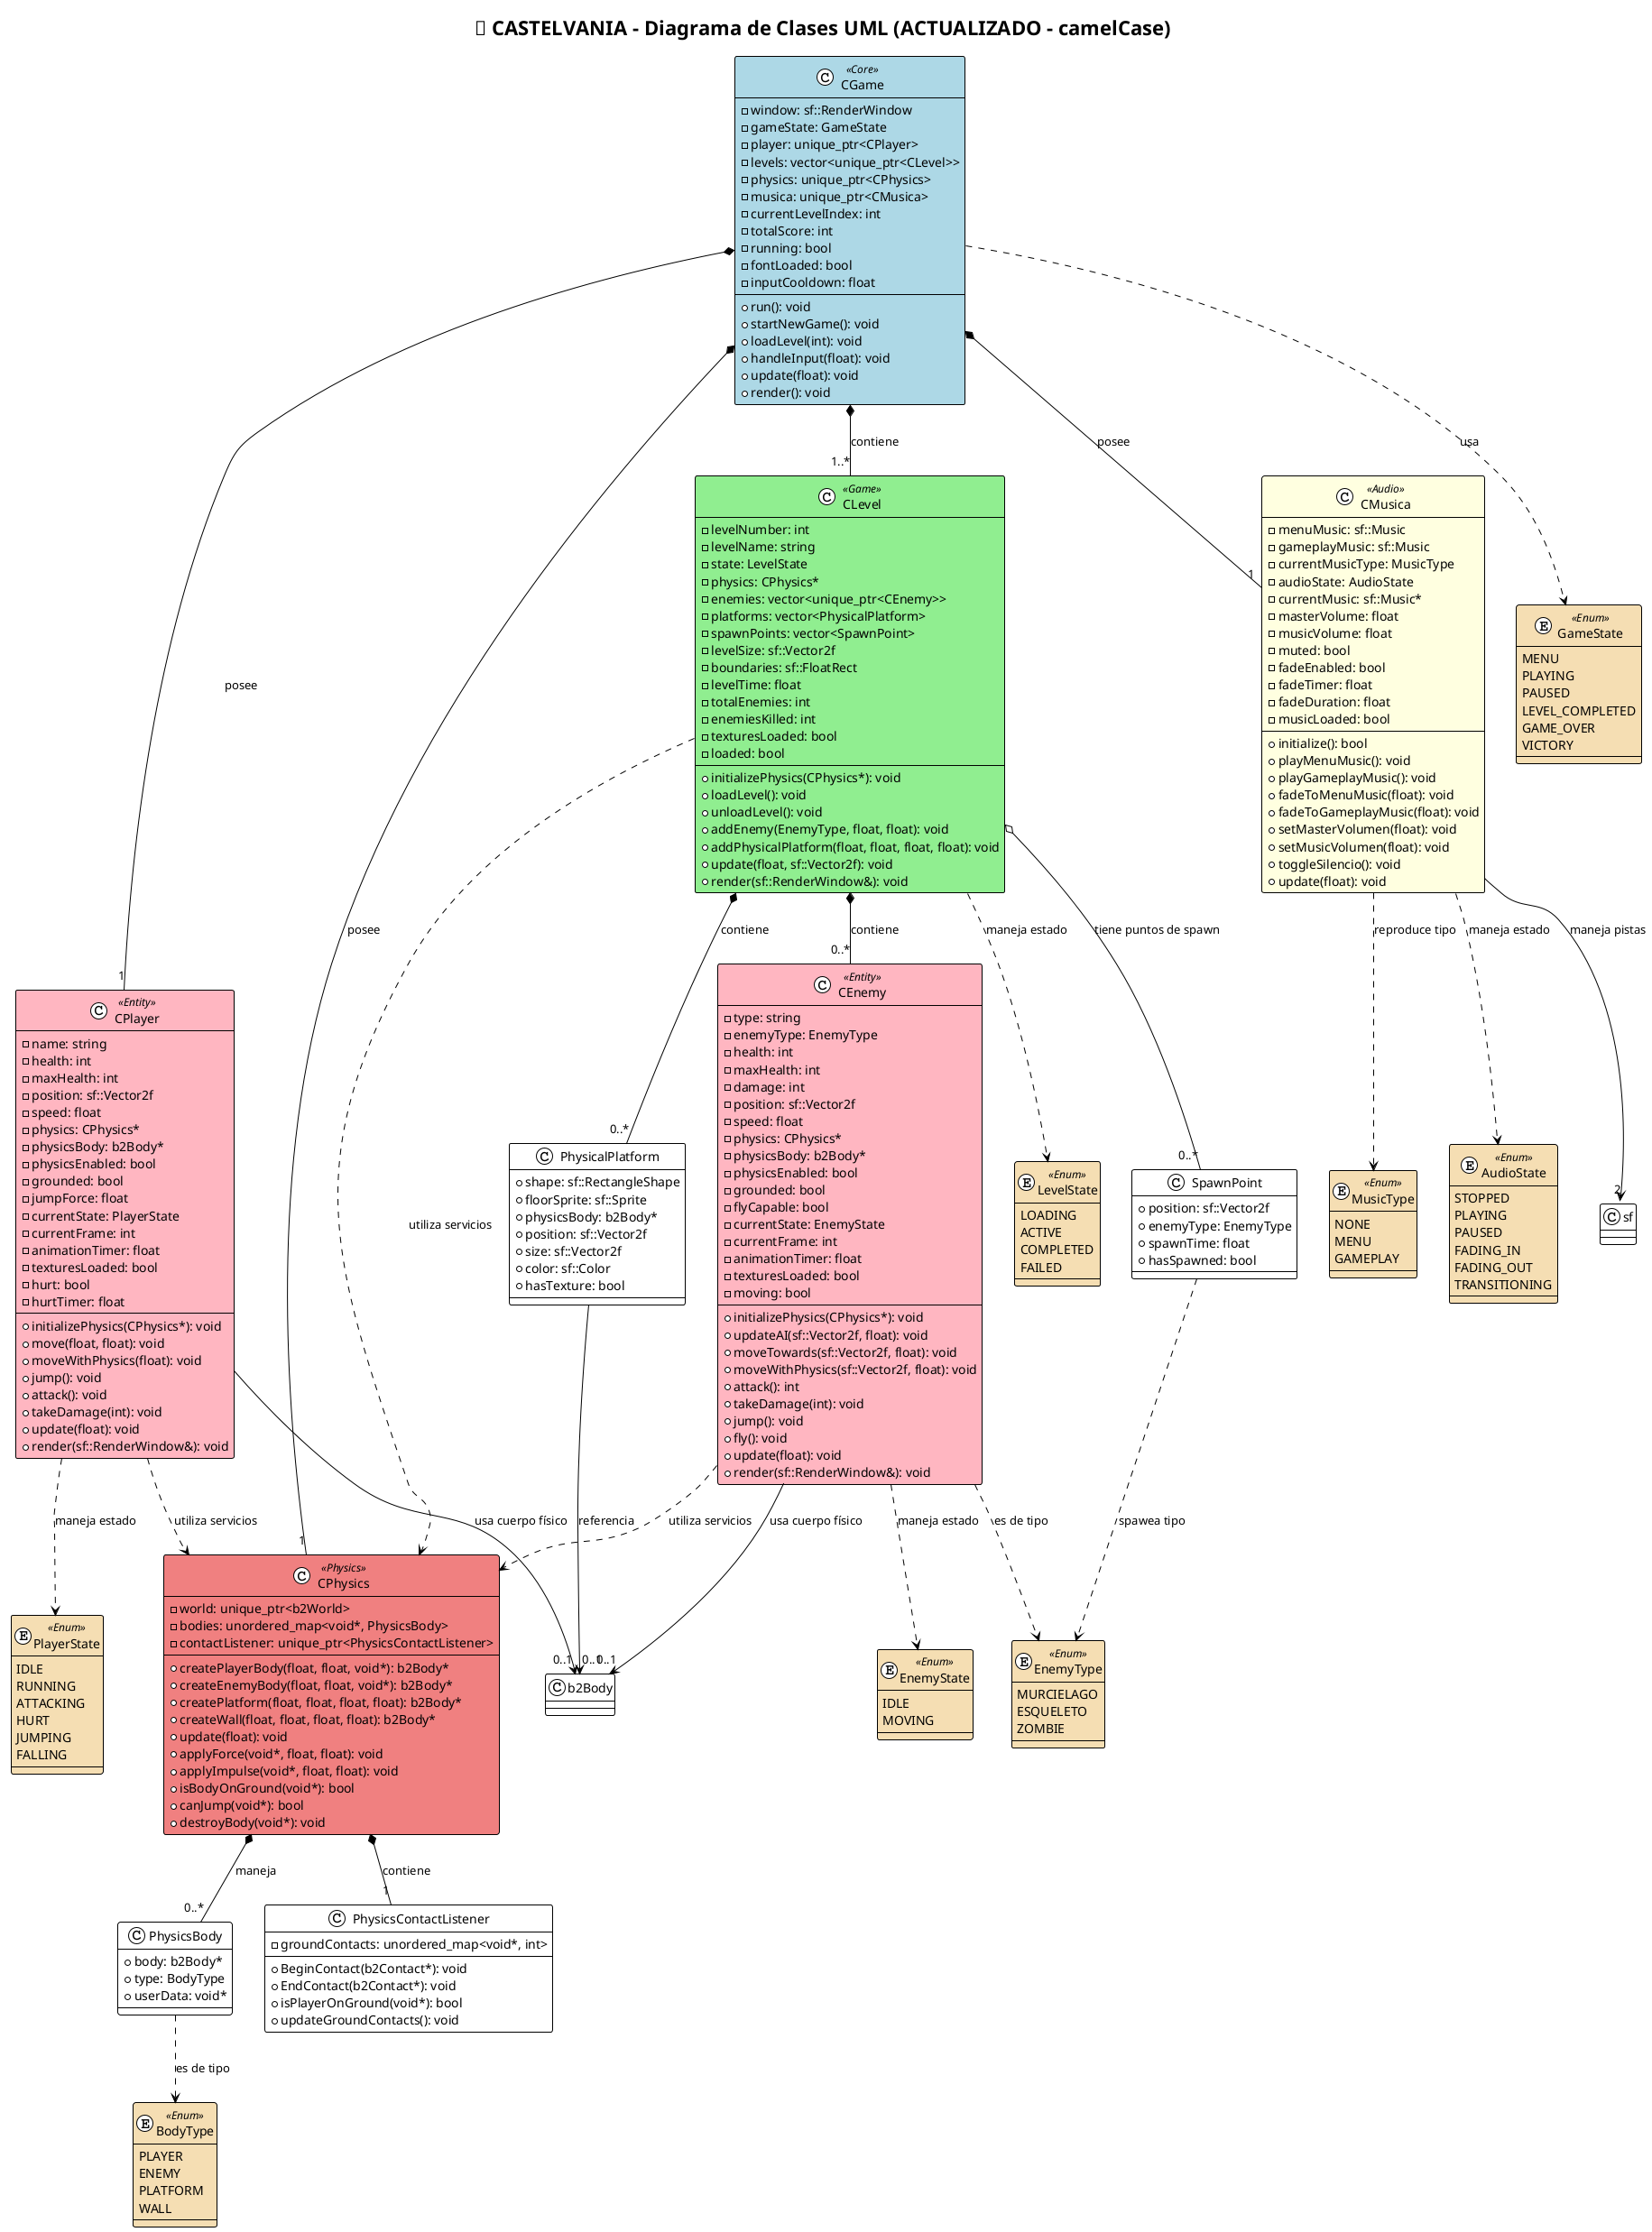 @startuml Castelvania_Class_Diagram

!theme plain
title 🏰 CASTELVANIA - Diagrama de Clases UML (ACTUALIZADO - camelCase)

' Definir colores para diferentes tipos de clases
skinparam class {
    BackgroundColor<<Core>> LightBlue
    BackgroundColor<<Game>> LightGreen
    BackgroundColor<<Audio>> LightYellow
    BackgroundColor<<Physics>> LightCoral
    BackgroundColor<<Entity>> LightPink
    BackgroundColor<<Enum>> Wheat
}

' ================================
' CLASES PRINCIPALES (ACTUALIZADAS)
' ================================

class CGame <<Core>> {
    -window: sf::RenderWindow
    -gameState: GameState
    -player: unique_ptr<CPlayer>
    -levels: vector<unique_ptr<CLevel>>
    -physics: unique_ptr<CPhysics>
    -musica: unique_ptr<CMusica>
    -currentLevelIndex: int
    -totalScore: int
    -running: bool
    -fontLoaded: bool
    -inputCooldown: float
    --
    +run(): void
    +startNewGame(): void
    +loadLevel(int): void
    +handleInput(float): void
    +update(float): void
    +render(): void
}

class CPlayer <<Entity>> {
    -name: string
    -health: int
    -maxHealth: int
    -position: sf::Vector2f
    -speed: float
    -physics: CPhysics*
    -physicsBody: b2Body*
    -physicsEnabled: bool
    -grounded: bool
    -jumpForce: float
    -currentState: PlayerState
    -currentFrame: int
    -animationTimer: float
    -texturesLoaded: bool
    -hurt: bool
    -hurtTimer: float
    --
    +initializePhysics(CPhysics*): void
    +move(float, float): void
    +moveWithPhysics(float): void
    +jump(): void
    +attack(): void
    +takeDamage(int): void
    +update(float): void
    +render(sf::RenderWindow&): void
}

class CEnemy <<Entity>> {
    -type: string
    -enemyType: EnemyType
    -health: int
    -maxHealth: int
    -damage: int
    -position: sf::Vector2f
    -speed: float
    -physics: CPhysics*
    -physicsBody: b2Body*
    -physicsEnabled: bool
    -grounded: bool
    -flyCapable: bool
    -currentState: EnemyState
    -currentFrame: int
    -animationTimer: float
    -texturesLoaded: bool
    -moving: bool
    --
    +initializePhysics(CPhysics*): void
    +updateAI(sf::Vector2f, float): void
    +moveTowards(sf::Vector2f, float): void
    +moveWithPhysics(sf::Vector2f, float): void
    +attack(): int
    +takeDamage(int): void
    +jump(): void
    +fly(): void
    +update(float): void
    +render(sf::RenderWindow&): void
}

class CLevel <<Game>> {
    -levelNumber: int
    -levelName: string
    -state: LevelState
    -physics: CPhysics*
    -enemies: vector<unique_ptr<CEnemy>>
    -platforms: vector<PhysicalPlatform>
    -spawnPoints: vector<SpawnPoint>
    -levelSize: sf::Vector2f
    -boundaries: sf::FloatRect
    -levelTime: float
    -totalEnemies: int
    -enemiesKilled: int
    -texturesLoaded: bool
    -loaded: bool
    --
    +initializePhysics(CPhysics*): void
    +loadLevel(): void
    +unloadLevel(): void
    +addEnemy(EnemyType, float, float): void
    +addPhysicalPlatform(float, float, float, float): void
    +update(float, sf::Vector2f): void
    +render(sf::RenderWindow&): void
}

class CPhysics <<Physics>> {
    -world: unique_ptr<b2World>
    -bodies: unordered_map<void*, PhysicsBody>
    -contactListener: unique_ptr<PhysicsContactListener>
    --
    +createPlayerBody(float, float, void*): b2Body*
    +createEnemyBody(float, float, void*): b2Body*
    +createPlatform(float, float, float, float): b2Body*
    +createWall(float, float, float, float): b2Body*
    +update(float): void
    +applyForce(void*, float, float): void
    +applyImpulse(void*, float, float): void
    +isBodyOnGround(void*): bool
    +canJump(void*): bool
    +destroyBody(void*): void
}

class CMusica <<Audio>> {
    -menuMusic: sf::Music
    -gameplayMusic: sf::Music
    -currentMusicType: MusicType
    -audioState: AudioState
    -currentMusic: sf::Music*
    -masterVolume: float
    -musicVolume: float
    -muted: bool
    -fadeEnabled: bool
    -fadeTimer: float
    -fadeDuration: float
    -musicLoaded: bool
    --
    +initialize(): bool
    +playMenuMusic(): void
    +playGameplayMusic(): void
    +fadeToMenuMusic(float): void
    +fadeToGameplayMusic(float): void
    +setMasterVolumen(float): void
    +setMusicVolumen(float): void
    +toggleSilencio(): void
    +update(float): void
}

' ================================
' ESTRUCTURAS Y ENUMS (SIN CAMBIOS)
' ================================

enum GameState <<Enum>> {
    MENU
    PLAYING
    PAUSED
    LEVEL_COMPLETED
    GAME_OVER
    VICTORY
}

enum PlayerState <<Enum>> {
    IDLE
    RUNNING
    ATTACKING
    HURT
    JUMPING
    FALLING
}

enum EnemyType <<Enum>> {
    MURCIELAGO
    ESQUELETO
    ZOMBIE
}

enum EnemyState <<Enum>> {
    IDLE
    MOVING
}

enum LevelState <<Enum>> {
    LOADING
    ACTIVE
    COMPLETED
    FAILED
}

enum MusicType <<Enum>> {
    NONE
    MENU
    GAMEPLAY
}

enum AudioState <<Enum>> {
    STOPPED
    PLAYING
    PAUSED
    FADING_IN
    FADING_OUT
    TRANSITIONING
}

enum BodyType <<Enum>> {
    PLAYER
    ENEMY
    PLATFORM
    WALL
}

class PhysicalPlatform {
    +shape: sf::RectangleShape
    +floorSprite: sf::Sprite
    +physicsBody: b2Body*
    +position: sf::Vector2f
    +size: sf::Vector2f
    +color: sf::Color
    +hasTexture: bool
}

class SpawnPoint {
    +position: sf::Vector2f
    +enemyType: EnemyType
    +spawnTime: float
    +hasSpawned: bool
}

class PhysicsBody {
    +body: b2Body*
    +type: BodyType
    +userData: void*
}

class PhysicsContactListener {
    -groundContacts: unordered_map<void*, int>
    --
    +BeginContact(b2Contact*): void
    +EndContact(b2Contact*): void
    +isPlayerOnGround(void*): bool
    +updateGroundContacts(): void
}

' ================================
' RELACIONES USANDO SÍMBOLOS UML ESTÁNDAR CORRECTOS
' ================================

' COMPOSICIONES (*--): La parte no puede existir sin el todo
CGame *-- "1" CPlayer : "posee"
CGame *-- "1" CPhysics : "posee"  
CGame *-- "1" CMusica : "posee"
CGame *-- "1..*" CLevel : "contiene"
CLevel *-- "0..*" CEnemy : "contiene"
CLevel *-- "0..*" PhysicalPlatform : "contiene"
CPhysics *-- "1" PhysicsContactListener : "contiene"
CPhysics *-- "0..*" PhysicsBody : "maneja"

' AGREGACIONES (o--): La parte puede existir independientemente
CLevel o-- "0..*" SpawnPoint : "tiene puntos de spawn"

' DEPENDENCIAS (-->): El objeto utiliza otro objeto
CPlayer --> "0..1" b2Body : "usa cuerpo físico"
CEnemy --> "0..1" b2Body : "usa cuerpo físico"
PhysicalPlatform --> "0..1" b2Body : "referencia"
CMusica --> "2" sf::Music : "maneja pistas"

' DEPENDENCIAS DÉBILES (..>): Uso temporal o indirecto
CGame ..> GameState : "usa"
CPlayer ..> CPhysics : "utiliza servicios"
CPlayer ..> PlayerState : "maneja estado"
CEnemy ..> CPhysics : "utiliza servicios"
CEnemy ..> EnemyType : "es de tipo"
CEnemy ..> EnemyState : "maneja estado"
CLevel ..> CPhysics : "utiliza servicios"
CLevel ..> LevelState : "maneja estado"
CMusica ..> MusicType : "reproduce tipo"
CMusica ..> AudioState : "maneja estado"
SpawnPoint ..> EnemyType : "spawea tipo"
PhysicsBody ..> BodyType : "es de tipo"

@enduml